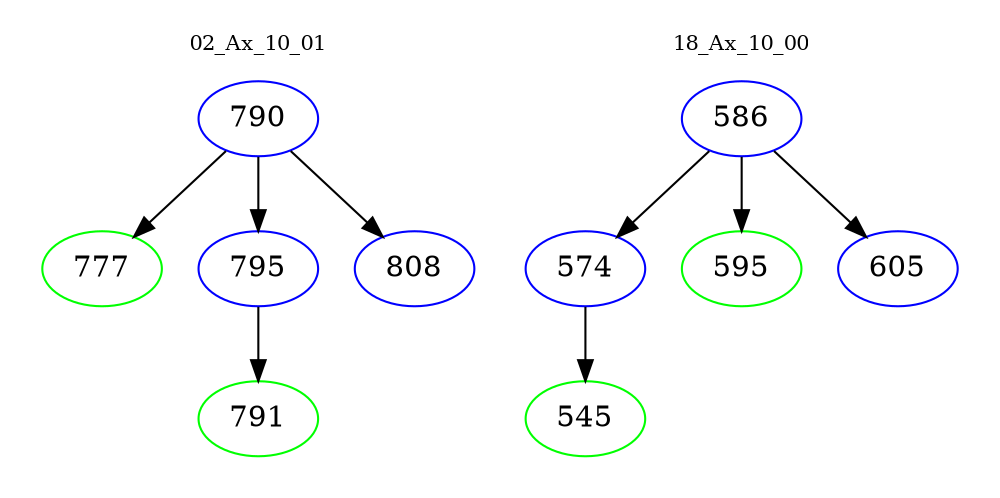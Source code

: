 digraph{
subgraph cluster_0 {
color = white
label = "02_Ax_10_01";
fontsize=10;
T0_790 [label="790", color="blue"]
T0_790 -> T0_777 [color="black"]
T0_777 [label="777", color="green"]
T0_790 -> T0_795 [color="black"]
T0_795 [label="795", color="blue"]
T0_795 -> T0_791 [color="black"]
T0_791 [label="791", color="green"]
T0_790 -> T0_808 [color="black"]
T0_808 [label="808", color="blue"]
}
subgraph cluster_1 {
color = white
label = "18_Ax_10_00";
fontsize=10;
T1_586 [label="586", color="blue"]
T1_586 -> T1_574 [color="black"]
T1_574 [label="574", color="blue"]
T1_574 -> T1_545 [color="black"]
T1_545 [label="545", color="green"]
T1_586 -> T1_595 [color="black"]
T1_595 [label="595", color="green"]
T1_586 -> T1_605 [color="black"]
T1_605 [label="605", color="blue"]
}
}
